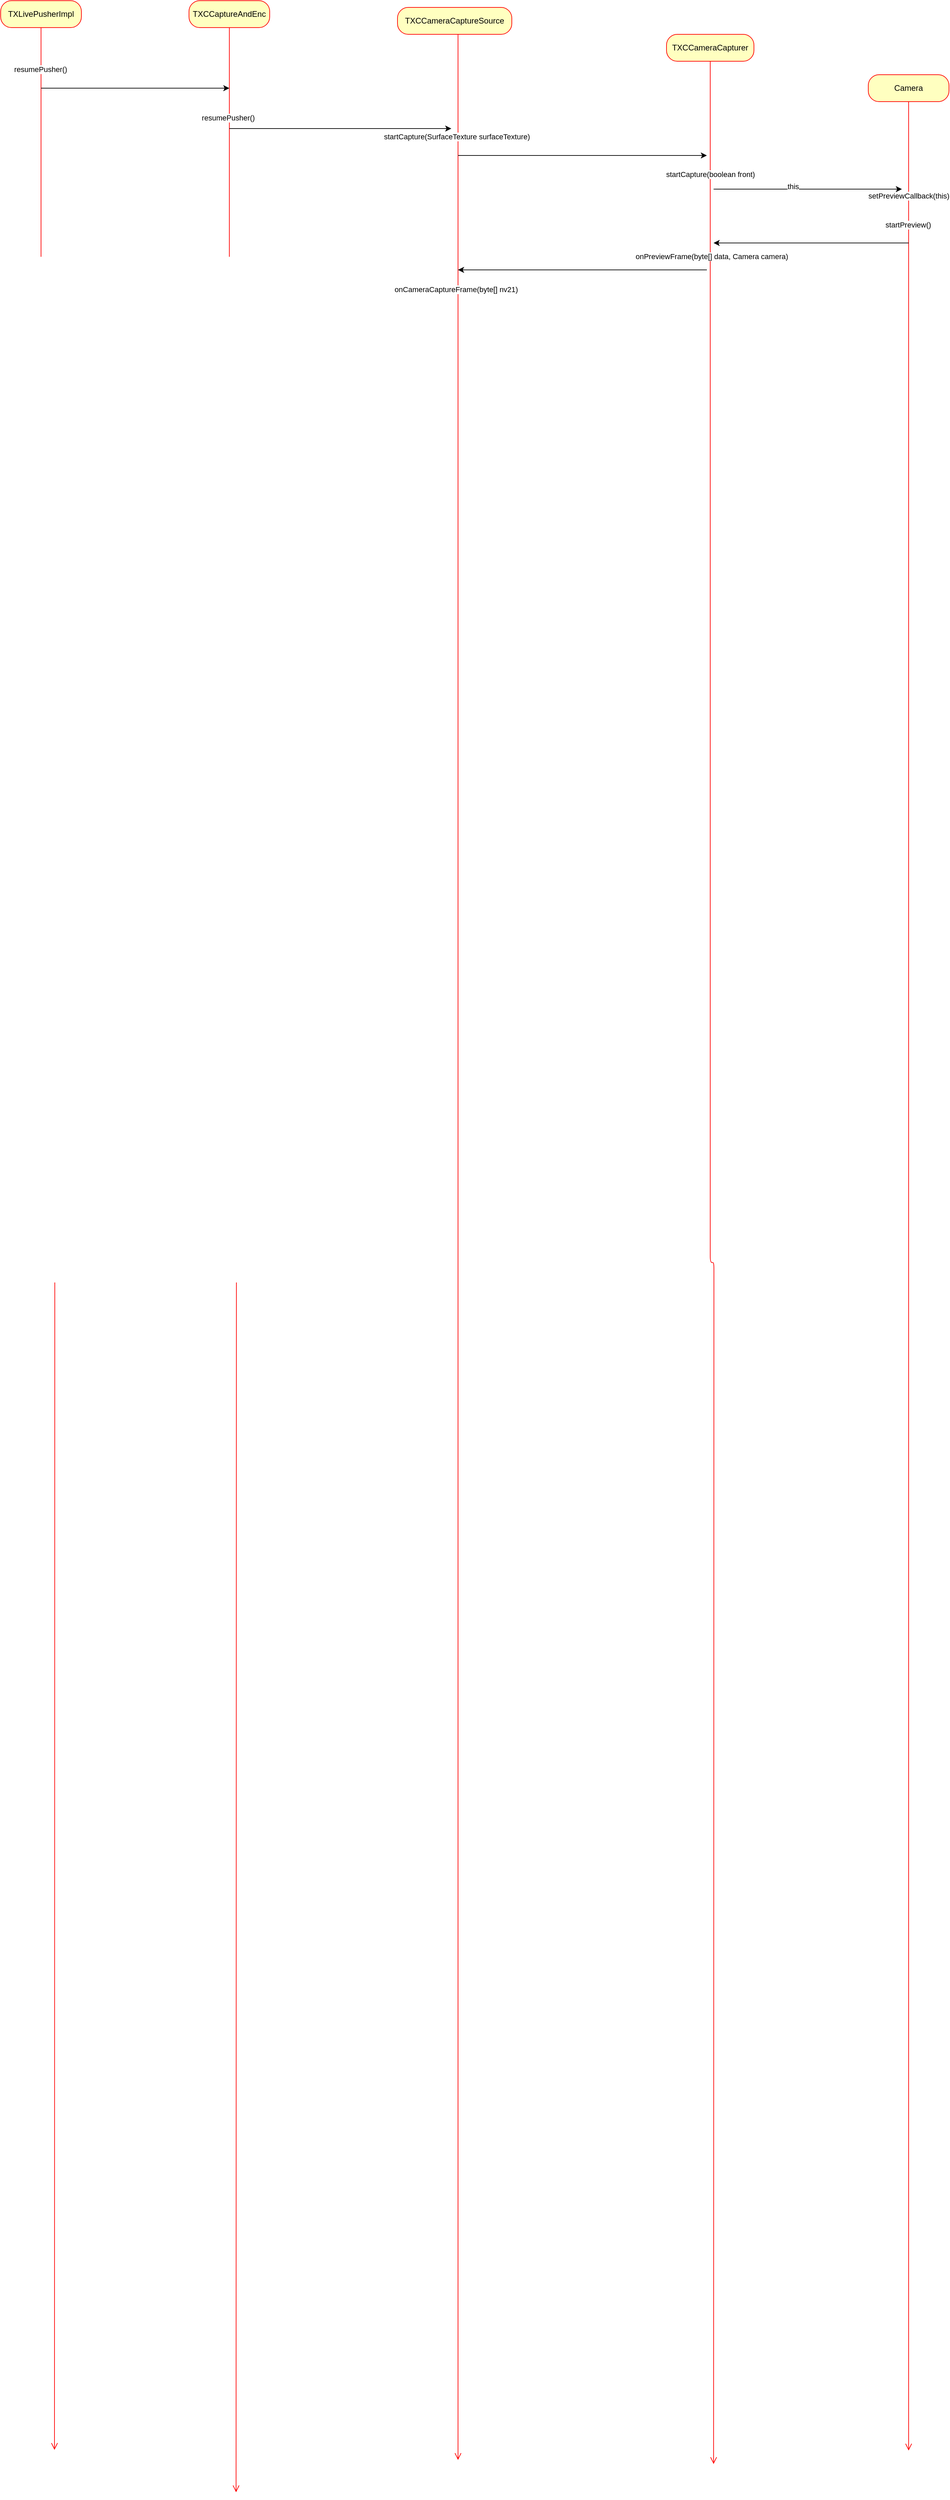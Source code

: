 <mxfile version="14.9.5" type="github">
  <diagram id="Hhq6TgvwZiD23uWVVZfH" name="Page-1">
    <mxGraphModel dx="3720" dy="2300" grid="1" gridSize="10" guides="1" tooltips="1" connect="1" arrows="1" fold="1" page="1" pageScale="1" pageWidth="827" pageHeight="1169" math="0" shadow="0">
      <root>
        <mxCell id="0" />
        <mxCell id="1" parent="0" />
        <mxCell id="WMnNzlg43lZmWvhndhF3-1" value="TXLivePusherImpl" style="rounded=1;whiteSpace=wrap;html=1;arcSize=40;fontColor=#000000;fillColor=#ffffc0;strokeColor=#ff0000;" vertex="1" parent="1">
          <mxGeometry x="-1540" y="-970" width="120" height="40" as="geometry" />
        </mxCell>
        <mxCell id="WMnNzlg43lZmWvhndhF3-2" value="" style="edgeStyle=orthogonalEdgeStyle;html=1;verticalAlign=bottom;endArrow=open;endSize=8;strokeColor=#ff0000;" edge="1" source="WMnNzlg43lZmWvhndhF3-1" parent="1">
          <mxGeometry relative="1" as="geometry">
            <mxPoint x="-1460" y="2669" as="targetPoint" />
          </mxGeometry>
        </mxCell>
        <mxCell id="WMnNzlg43lZmWvhndhF3-4" value="&lt;pre style=&quot;background-color: #2b2b2b ; color: #a9b7c6 ; font-family: &amp;#34;menlo&amp;#34; , monospace ; font-size: 11.3pt&quot;&gt;&lt;br&gt;&lt;/pre&gt;" style="edgeLabel;html=1;align=center;verticalAlign=middle;resizable=0;points=[];" vertex="1" connectable="0" parent="WMnNzlg43lZmWvhndhF3-2">
          <mxGeometry x="-0.964" y="-1" relative="1" as="geometry">
            <mxPoint as="offset" />
          </mxGeometry>
        </mxCell>
        <mxCell id="WMnNzlg43lZmWvhndhF3-12" value="resumePusher()" style="edgeLabel;html=1;align=center;verticalAlign=middle;resizable=0;points=[];" vertex="1" connectable="0" parent="WMnNzlg43lZmWvhndhF3-2">
          <mxGeometry x="-0.966" y="-1" relative="1" as="geometry">
            <mxPoint as="offset" />
          </mxGeometry>
        </mxCell>
        <mxCell id="WMnNzlg43lZmWvhndhF3-5" value="TXCCameraCaptureSource" style="rounded=1;whiteSpace=wrap;html=1;arcSize=40;fontColor=#000000;fillColor=#ffffc0;strokeColor=#ff0000;" vertex="1" parent="1">
          <mxGeometry x="-950" y="-960" width="170" height="40" as="geometry" />
        </mxCell>
        <mxCell id="WMnNzlg43lZmWvhndhF3-6" value="" style="edgeStyle=orthogonalEdgeStyle;html=1;verticalAlign=bottom;endArrow=open;endSize=8;strokeColor=#ff0000;" edge="1" source="WMnNzlg43lZmWvhndhF3-5" parent="1">
          <mxGeometry relative="1" as="geometry">
            <mxPoint x="-860" y="2684" as="targetPoint" />
            <Array as="points">
              <mxPoint x="-860" y="-900" />
              <mxPoint x="-860" y="-900" />
            </Array>
          </mxGeometry>
        </mxCell>
        <mxCell id="WMnNzlg43lZmWvhndhF3-15" value="startCapture(SurfaceTexture surfaceTexture)" style="edgeLabel;html=1;align=center;verticalAlign=middle;resizable=0;points=[];" vertex="1" connectable="0" parent="WMnNzlg43lZmWvhndhF3-6">
          <mxGeometry x="-0.916" y="-2" relative="1" as="geometry">
            <mxPoint as="offset" />
          </mxGeometry>
        </mxCell>
        <mxCell id="WMnNzlg43lZmWvhndhF3-34" value="onCameraCaptureFrame(byte[] nv21)" style="edgeLabel;html=1;align=center;verticalAlign=middle;resizable=0;points=[];" vertex="1" connectable="0" parent="WMnNzlg43lZmWvhndhF3-6">
          <mxGeometry x="-0.79" y="-3" relative="1" as="geometry">
            <mxPoint as="offset" />
          </mxGeometry>
        </mxCell>
        <mxCell id="WMnNzlg43lZmWvhndhF3-7" value="TXCCaptureAndEnc" style="rounded=1;whiteSpace=wrap;html=1;arcSize=40;fontColor=#000000;fillColor=#ffffc0;strokeColor=#ff0000;" vertex="1" parent="1">
          <mxGeometry x="-1260" y="-970" width="120" height="40" as="geometry" />
        </mxCell>
        <mxCell id="WMnNzlg43lZmWvhndhF3-8" value="" style="edgeStyle=orthogonalEdgeStyle;html=1;verticalAlign=bottom;endArrow=open;endSize=8;strokeColor=#ff0000;" edge="1" source="WMnNzlg43lZmWvhndhF3-7" parent="1">
          <mxGeometry relative="1" as="geometry">
            <mxPoint x="-1190" y="2732" as="targetPoint" />
          </mxGeometry>
        </mxCell>
        <mxCell id="WMnNzlg43lZmWvhndhF3-13" value="resumePusher()" style="edgeLabel;html=1;align=center;verticalAlign=middle;resizable=0;points=[];" vertex="1" connectable="0" parent="WMnNzlg43lZmWvhndhF3-8">
          <mxGeometry x="-0.927" y="-2" relative="1" as="geometry">
            <mxPoint as="offset" />
          </mxGeometry>
        </mxCell>
        <mxCell id="WMnNzlg43lZmWvhndhF3-14" value="" style="endArrow=classic;html=1;" edge="1" parent="1">
          <mxGeometry width="50" height="50" relative="1" as="geometry">
            <mxPoint x="-1480" y="-840" as="sourcePoint" />
            <mxPoint x="-1200" y="-840" as="targetPoint" />
          </mxGeometry>
        </mxCell>
        <mxCell id="WMnNzlg43lZmWvhndhF3-16" value="" style="endArrow=classic;html=1;" edge="1" parent="1">
          <mxGeometry width="50" height="50" relative="1" as="geometry">
            <mxPoint x="-1200" y="-780" as="sourcePoint" />
            <mxPoint x="-870" y="-780" as="targetPoint" />
          </mxGeometry>
        </mxCell>
        <mxCell id="WMnNzlg43lZmWvhndhF3-17" value="TXCCameraCapturer" style="rounded=1;whiteSpace=wrap;html=1;arcSize=40;fontColor=#000000;fillColor=#ffffc0;strokeColor=#ff0000;" vertex="1" parent="1">
          <mxGeometry x="-550" y="-920" width="130" height="40" as="geometry" />
        </mxCell>
        <mxCell id="WMnNzlg43lZmWvhndhF3-18" value="" style="edgeStyle=orthogonalEdgeStyle;html=1;verticalAlign=bottom;endArrow=open;endSize=8;strokeColor=#ff0000;" edge="1" source="WMnNzlg43lZmWvhndhF3-17" parent="1">
          <mxGeometry relative="1" as="geometry">
            <mxPoint x="-480" y="2690" as="targetPoint" />
          </mxGeometry>
        </mxCell>
        <mxCell id="WMnNzlg43lZmWvhndhF3-20" value="startCapture(boolean front)" style="edgeLabel;html=1;align=center;verticalAlign=middle;resizable=0;points=[];" vertex="1" connectable="0" parent="WMnNzlg43lZmWvhndhF3-18">
          <mxGeometry x="-0.906" relative="1" as="geometry">
            <mxPoint as="offset" />
          </mxGeometry>
        </mxCell>
        <mxCell id="WMnNzlg43lZmWvhndhF3-22" value="&lt;pre style=&quot;background-color: #2b2b2b ; color: #a9b7c6 ; font-family: &amp;#34;menlo&amp;#34; , monospace ; font-size: 11.3pt&quot;&gt;&lt;br&gt;&lt;/pre&gt;" style="edgeLabel;html=1;align=center;verticalAlign=middle;resizable=0;points=[];" vertex="1" connectable="0" parent="WMnNzlg43lZmWvhndhF3-18">
          <mxGeometry x="-0.851" y="-1" relative="1" as="geometry">
            <mxPoint as="offset" />
          </mxGeometry>
        </mxCell>
        <mxCell id="WMnNzlg43lZmWvhndhF3-31" value="&lt;pre style=&quot;background-color: rgb(43 , 43 , 43)&quot;&gt;&lt;font color=&quot;#a9b7c6&quot; face=&quot;Menlo, monospace&quot;&gt;&lt;span style=&quot;font-size: 11.3pt&quot;&gt;&lt;br&gt;&lt;/span&gt;&lt;/font&gt;&lt;/pre&gt;" style="edgeLabel;html=1;align=center;verticalAlign=middle;resizable=0;points=[];" vertex="1" connectable="0" parent="WMnNzlg43lZmWvhndhF3-18">
          <mxGeometry x="-0.841" relative="1" as="geometry">
            <mxPoint as="offset" />
          </mxGeometry>
        </mxCell>
        <mxCell id="WMnNzlg43lZmWvhndhF3-32" value="onPreviewFrame(byte[] data, Camera camera)" style="edgeLabel;html=1;align=center;verticalAlign=middle;resizable=0;points=[];" vertex="1" connectable="0" parent="WMnNzlg43lZmWvhndhF3-18">
          <mxGeometry x="-0.838" y="2" relative="1" as="geometry">
            <mxPoint as="offset" />
          </mxGeometry>
        </mxCell>
        <mxCell id="WMnNzlg43lZmWvhndhF3-19" value="" style="endArrow=classic;html=1;" edge="1" parent="1">
          <mxGeometry width="50" height="50" relative="1" as="geometry">
            <mxPoint x="-860" y="-740" as="sourcePoint" />
            <mxPoint x="-490" y="-740" as="targetPoint" />
          </mxGeometry>
        </mxCell>
        <mxCell id="WMnNzlg43lZmWvhndhF3-25" value="Camera" style="rounded=1;whiteSpace=wrap;html=1;arcSize=40;fontColor=#000000;fillColor=#ffffc0;strokeColor=#ff0000;" vertex="1" parent="1">
          <mxGeometry x="-250" y="-860" width="120" height="40" as="geometry" />
        </mxCell>
        <mxCell id="WMnNzlg43lZmWvhndhF3-26" value="" style="edgeStyle=orthogonalEdgeStyle;html=1;verticalAlign=bottom;endArrow=open;endSize=8;strokeColor=#ff0000;" edge="1" source="WMnNzlg43lZmWvhndhF3-25" parent="1">
          <mxGeometry relative="1" as="geometry">
            <mxPoint x="-190" y="2670" as="targetPoint" />
            <Array as="points">
              <mxPoint x="-190" y="2640" />
              <mxPoint x="-190" y="2640" />
            </Array>
          </mxGeometry>
        </mxCell>
        <mxCell id="WMnNzlg43lZmWvhndhF3-28" value="setPreviewCallback(this)" style="edgeLabel;html=1;align=center;verticalAlign=middle;resizable=0;points=[];" vertex="1" connectable="0" parent="WMnNzlg43lZmWvhndhF3-26">
          <mxGeometry x="-0.929" y="-2" relative="1" as="geometry">
            <mxPoint x="2" y="16" as="offset" />
          </mxGeometry>
        </mxCell>
        <mxCell id="WMnNzlg43lZmWvhndhF3-30" value="startPreview()" style="edgeLabel;html=1;align=center;verticalAlign=middle;resizable=0;points=[];" vertex="1" connectable="0" parent="WMnNzlg43lZmWvhndhF3-26">
          <mxGeometry x="-0.895" y="-1" relative="1" as="geometry">
            <mxPoint as="offset" />
          </mxGeometry>
        </mxCell>
        <mxCell id="WMnNzlg43lZmWvhndhF3-27" value="" style="endArrow=classic;html=1;" edge="1" parent="1">
          <mxGeometry width="50" height="50" relative="1" as="geometry">
            <mxPoint x="-480" y="-690" as="sourcePoint" />
            <mxPoint x="-200" y="-690" as="targetPoint" />
          </mxGeometry>
        </mxCell>
        <mxCell id="WMnNzlg43lZmWvhndhF3-29" value="this" style="edgeLabel;html=1;align=center;verticalAlign=middle;resizable=0;points=[];" vertex="1" connectable="0" parent="WMnNzlg43lZmWvhndhF3-27">
          <mxGeometry x="-0.157" y="4" relative="1" as="geometry">
            <mxPoint as="offset" />
          </mxGeometry>
        </mxCell>
        <mxCell id="WMnNzlg43lZmWvhndhF3-33" value="" style="endArrow=classic;html=1;" edge="1" parent="1">
          <mxGeometry width="50" height="50" relative="1" as="geometry">
            <mxPoint x="-190" y="-610" as="sourcePoint" />
            <mxPoint x="-480" y="-610" as="targetPoint" />
          </mxGeometry>
        </mxCell>
        <mxCell id="WMnNzlg43lZmWvhndhF3-35" value="" style="endArrow=classic;html=1;" edge="1" parent="1">
          <mxGeometry width="50" height="50" relative="1" as="geometry">
            <mxPoint x="-490" y="-570" as="sourcePoint" />
            <mxPoint x="-860" y="-570" as="targetPoint" />
          </mxGeometry>
        </mxCell>
      </root>
    </mxGraphModel>
  </diagram>
</mxfile>
